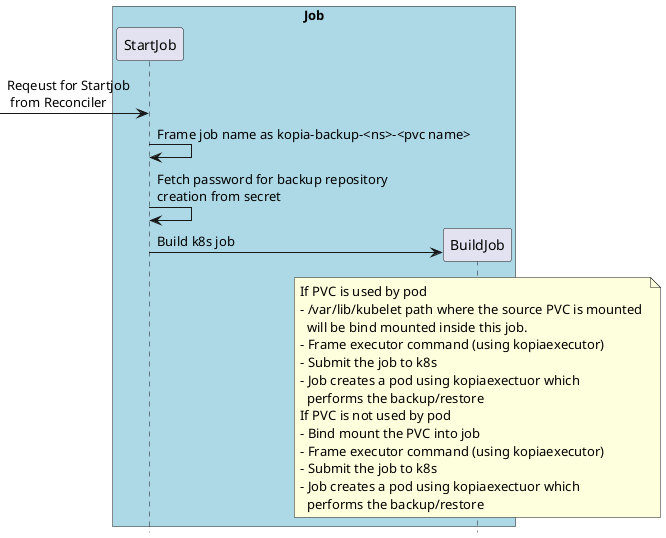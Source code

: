 @startuml
hide footbox
box "Job" #LightBlue
participant StartJob

[-> StartJob: Reqeust for Startjob \n from Reconciler
    StartJob -> StartJob: Frame job name as kopia-backup-<ns>-<pvc name>
    StartJob -> StartJob: Fetch password for backup repository \ncreation from secret
    create BuildJob
        StartJob -> BuildJob: Build k8s job
            note over BuildJob
                If PVC is used by pod
                - /var/lib/kubelet path where the source PVC is mounted 
                  will be bind mounted inside this job.
                - Frame executor command (using kopiaexecutor)
                - Submit the job to k8s 
                - Job creates a pod using kopiaexectuor which
                  performs the backup/restore
                If PVC is not used by pod
                - Bind mount the PVC into job
                - Frame executor command (using kopiaexecutor)
                - Submit the job to k8s 
                - Job creates a pod using kopiaexectuor which
                  performs the backup/restore
            end note         
@enduml 